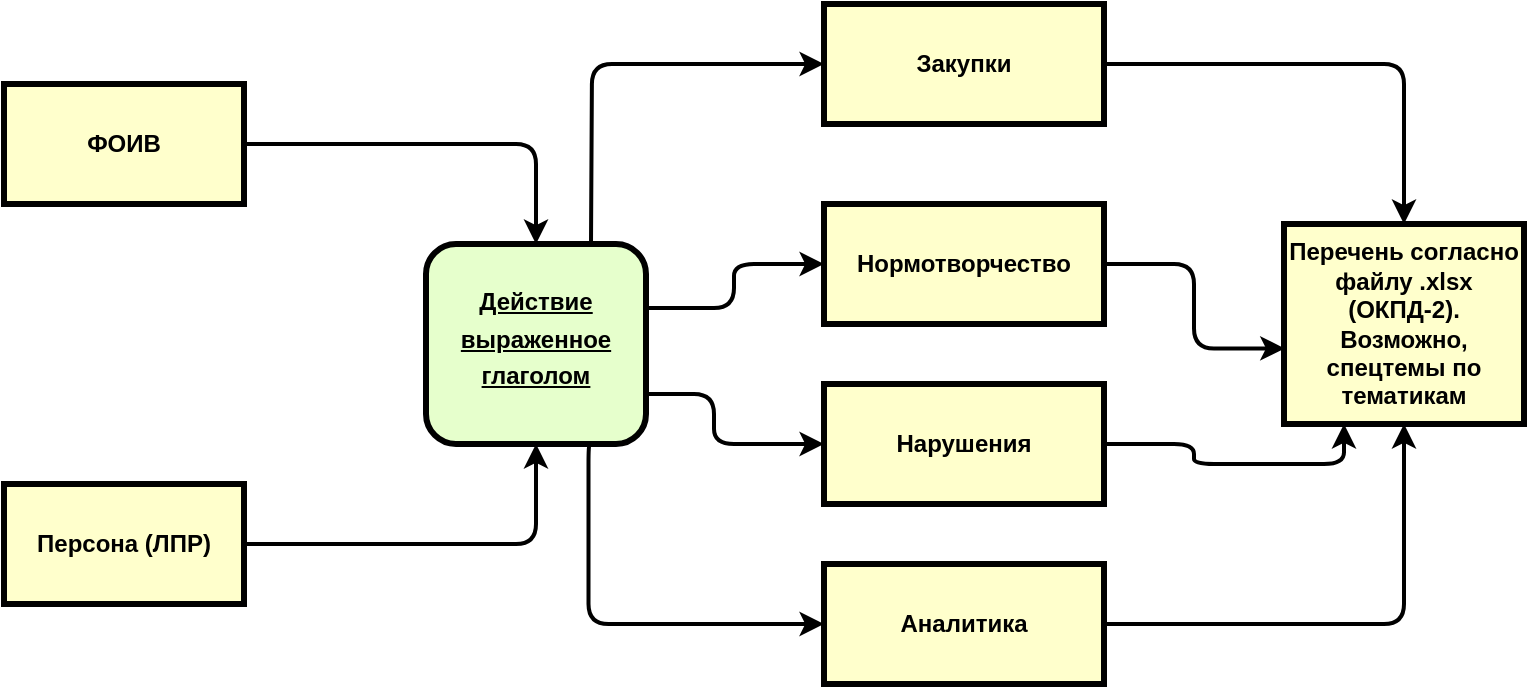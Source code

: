 <mxfile version="15.6.6" type="github">
  <diagram name="Page-1" id="c7558073-3199-34d8-9f00-42111426c3f3">
    <mxGraphModel dx="1022" dy="436" grid="1" gridSize="10" guides="1" tooltips="1" connect="1" arrows="1" fold="1" page="1" pageScale="1" pageWidth="826" pageHeight="1169" background="none" math="0" shadow="0">
      <root>
        <mxCell id="0" />
        <mxCell id="1" parent="0" />
        <mxCell id="l-ijiBefoV0viMx9o1Fx-96" value="ФОИВ" style="whiteSpace=wrap;align=center;verticalAlign=middle;fontStyle=1;strokeWidth=3;fillColor=#FFFFCC;strokeColor=default;fontColor=default;" parent="1" vertex="1">
          <mxGeometry x="33" y="90" width="120" height="60" as="geometry" />
        </mxCell>
        <mxCell id="l-ijiBefoV0viMx9o1Fx-97" value="Персона (ЛПР)" style="whiteSpace=wrap;align=center;verticalAlign=middle;fontStyle=1;strokeWidth=3;fillColor=#FFFFCC;strokeColor=default;fontColor=default;" parent="1" vertex="1">
          <mxGeometry x="33" y="290" width="120" height="60" as="geometry" />
        </mxCell>
        <mxCell id="l-ijiBefoV0viMx9o1Fx-98" value="&lt;p style=&quot;margin: 0px ; margin-top: 4px ; text-align: center ; text-decoration: underline&quot;&gt;&lt;br&gt;&lt;/p&gt;&lt;p style=&quot;margin: 0px ; margin-top: 4px ; text-align: center ; text-decoration: underline&quot;&gt;Действие&lt;/p&gt;&lt;p style=&quot;margin: 0px ; margin-top: 4px ; text-align: center ; text-decoration: underline&quot;&gt;выраженное&lt;/p&gt;&lt;p style=&quot;margin: 0px ; margin-top: 4px ; text-align: center ; text-decoration: underline&quot;&gt;глаголом&lt;/p&gt;&lt;p style=&quot;margin: 0px ; margin-top: 4px ; text-align: center ; text-decoration: underline&quot;&gt;&lt;br&gt;&lt;/p&gt;" style="verticalAlign=middle;align=center;overflow=fill;fontSize=12;fontFamily=Helvetica;html=1;rounded=1;fontStyle=1;strokeWidth=3;fillColor=#E6FFCC;strokeColor=default;fontColor=default;" parent="1" vertex="1">
          <mxGeometry x="244" y="170" width="110" height="100" as="geometry" />
        </mxCell>
        <mxCell id="l-ijiBefoV0viMx9o1Fx-113" value="" style="edgeStyle=orthogonalEdgeStyle;rounded=1;orthogonalLoop=1;jettySize=auto;html=1;labelBackgroundColor=default;fontColor=default;strokeColor=default;strokeWidth=2;" parent="1" source="l-ijiBefoV0viMx9o1Fx-99" target="l-ijiBefoV0viMx9o1Fx-112" edge="1">
          <mxGeometry relative="1" as="geometry" />
        </mxCell>
        <mxCell id="l-ijiBefoV0viMx9o1Fx-99" value="Закупки" style="whiteSpace=wrap;align=center;verticalAlign=middle;fontStyle=1;strokeWidth=3;fillColor=#FFFFCC;strokeColor=default;fontColor=default;" parent="1" vertex="1">
          <mxGeometry x="443" y="50" width="140" height="60" as="geometry" />
        </mxCell>
        <mxCell id="l-ijiBefoV0viMx9o1Fx-100" value="Нормотворчество" style="whiteSpace=wrap;align=center;verticalAlign=middle;fontStyle=1;strokeWidth=3;fillColor=#FFFFCC;strokeColor=default;fontColor=default;" parent="1" vertex="1">
          <mxGeometry x="443" y="150" width="140" height="60" as="geometry" />
        </mxCell>
        <mxCell id="l-ijiBefoV0viMx9o1Fx-101" value="Аналитика" style="whiteSpace=wrap;align=center;verticalAlign=middle;fontStyle=1;strokeWidth=3;fillColor=#FFFFCC;strokeColor=default;fontColor=default;" parent="1" vertex="1">
          <mxGeometry x="443" y="330" width="140" height="60" as="geometry" />
        </mxCell>
        <mxCell id="l-ijiBefoV0viMx9o1Fx-102" value="Нарушения" style="whiteSpace=wrap;align=center;verticalAlign=middle;fontStyle=1;strokeWidth=3;fillColor=#FFFFCC;strokeColor=default;fontColor=default;" parent="1" vertex="1">
          <mxGeometry x="443" y="240" width="140" height="60" as="geometry" />
        </mxCell>
        <mxCell id="l-ijiBefoV0viMx9o1Fx-103" value="" style="edgeStyle=elbowEdgeStyle;elbow=horizontal;strokeColor=default;strokeWidth=2;labelBackgroundColor=default;fontColor=default;exitX=1;exitY=0.5;exitDx=0;exitDy=0;entryX=0.5;entryY=0;entryDx=0;entryDy=0;" parent="1" source="l-ijiBefoV0viMx9o1Fx-96" target="l-ijiBefoV0viMx9o1Fx-98" edge="1">
          <mxGeometry width="100" height="100" relative="1" as="geometry">
            <mxPoint x="229.5" y="40" as="sourcePoint" />
            <mxPoint x="339" y="120" as="targetPoint" />
            <Array as="points">
              <mxPoint x="299" y="140" />
              <mxPoint x="248" y="90" />
              <mxPoint x="298" y="80" />
              <mxPoint x="229.5" y="70" />
            </Array>
          </mxGeometry>
        </mxCell>
        <mxCell id="l-ijiBefoV0viMx9o1Fx-104" value="" style="edgeStyle=elbowEdgeStyle;elbow=horizontal;strokeColor=default;strokeWidth=2;labelBackgroundColor=default;fontColor=default;exitX=1;exitY=0.5;exitDx=0;exitDy=0;entryX=0.5;entryY=1;entryDx=0;entryDy=0;" parent="1" source="l-ijiBefoV0viMx9o1Fx-97" target="l-ijiBefoV0viMx9o1Fx-98" edge="1">
          <mxGeometry width="100" height="100" relative="1" as="geometry">
            <mxPoint x="168" y="320" as="sourcePoint" />
            <mxPoint x="314" y="370" as="targetPoint" />
            <Array as="points">
              <mxPoint x="299" y="300" />
              <mxPoint x="263" y="290" />
              <mxPoint x="313" y="280" />
              <mxPoint x="244.5" y="270" />
            </Array>
          </mxGeometry>
        </mxCell>
        <mxCell id="l-ijiBefoV0viMx9o1Fx-106" value="" style="edgeStyle=elbowEdgeStyle;elbow=horizontal;strokeColor=default;strokeWidth=2;labelBackgroundColor=default;fontColor=default;exitX=0.75;exitY=0;exitDx=0;exitDy=0;entryX=0;entryY=0.5;entryDx=0;entryDy=0;" parent="1" source="l-ijiBefoV0viMx9o1Fx-98" target="l-ijiBefoV0viMx9o1Fx-99" edge="1">
          <mxGeometry width="100" height="100" relative="1" as="geometry">
            <mxPoint x="256.5" y="55" as="sourcePoint" />
            <mxPoint x="402.5" y="105" as="targetPoint" />
            <Array as="points">
              <mxPoint x="327" y="110" />
              <mxPoint x="351.5" y="25" />
              <mxPoint x="401.5" y="15" />
              <mxPoint x="333" y="5" />
            </Array>
          </mxGeometry>
        </mxCell>
        <mxCell id="l-ijiBefoV0viMx9o1Fx-107" value="" style="edgeStyle=elbowEdgeStyle;elbow=horizontal;strokeColor=default;strokeWidth=2;labelBackgroundColor=default;fontColor=default;exitX=0.75;exitY=1;exitDx=0;exitDy=0;entryX=0;entryY=0.5;entryDx=0;entryDy=0;" parent="1" source="l-ijiBefoV0viMx9o1Fx-98" target="l-ijiBefoV0viMx9o1Fx-101" edge="1">
          <mxGeometry width="100" height="100" relative="1" as="geometry">
            <mxPoint x="324.75" y="450" as="sourcePoint" />
            <mxPoint x="418" y="360" as="targetPoint" />
            <Array as="points">
              <mxPoint x="325.25" y="390" />
              <mxPoint x="349.75" y="305" />
              <mxPoint x="399.75" y="295" />
              <mxPoint x="331.25" y="285" />
            </Array>
          </mxGeometry>
        </mxCell>
        <mxCell id="l-ijiBefoV0viMx9o1Fx-108" value="" style="edgeStyle=elbowEdgeStyle;elbow=horizontal;strokeColor=default;strokeWidth=2;labelBackgroundColor=default;fontColor=default;exitX=1;exitY=0.32;exitDx=0;exitDy=0;entryX=0;entryY=0.5;entryDx=0;entryDy=0;exitPerimeter=0;" parent="1" source="l-ijiBefoV0viMx9o1Fx-98" target="l-ijiBefoV0viMx9o1Fx-100" edge="1">
          <mxGeometry width="100" height="100" relative="1" as="geometry">
            <mxPoint x="300.75" y="390" as="sourcePoint" />
            <mxPoint x="417.25" y="300" as="targetPoint" />
            <Array as="points">
              <mxPoint x="398" y="190" />
              <mxPoint x="325.75" y="245" />
              <mxPoint x="375.75" y="235" />
              <mxPoint x="307.25" y="225" />
            </Array>
          </mxGeometry>
        </mxCell>
        <mxCell id="l-ijiBefoV0viMx9o1Fx-109" value="" style="edgeStyle=elbowEdgeStyle;elbow=horizontal;strokeColor=default;strokeWidth=2;labelBackgroundColor=default;fontColor=default;exitX=1;exitY=0.75;exitDx=0;exitDy=0;entryX=0;entryY=0.5;entryDx=0;entryDy=0;" parent="1" source="l-ijiBefoV0viMx9o1Fx-98" target="l-ijiBefoV0viMx9o1Fx-102" edge="1">
          <mxGeometry width="100" height="100" relative="1" as="geometry">
            <mxPoint x="354" y="292" as="sourcePoint" />
            <mxPoint x="443" y="270" as="targetPoint" />
            <Array as="points">
              <mxPoint x="388" y="260" />
              <mxPoint x="325.75" y="335" />
              <mxPoint x="375.75" y="325" />
              <mxPoint x="307.25" y="315" />
            </Array>
          </mxGeometry>
        </mxCell>
        <mxCell id="l-ijiBefoV0viMx9o1Fx-112" value="Перечень согласно&lt;br&gt;файлу .xlsx (ОКПД-2). Возможно, спецтемы по тематикам" style="whiteSpace=wrap;html=1;fontStyle=1;strokeWidth=3;fillColor=#FFFFCC;strokeColor=default;fontColor=default;" parent="1" vertex="1">
          <mxGeometry x="673" y="160" width="120" height="100" as="geometry" />
        </mxCell>
        <mxCell id="pKgcjugFKjFJbnzx2Mi2-1" value="" style="edgeStyle=orthogonalEdgeStyle;rounded=1;orthogonalLoop=1;jettySize=auto;html=1;labelBackgroundColor=default;fontColor=default;strokeColor=default;strokeWidth=2;exitX=1;exitY=0.5;exitDx=0;exitDy=0;entryX=0.003;entryY=0.622;entryDx=0;entryDy=0;entryPerimeter=0;" edge="1" parent="1" source="l-ijiBefoV0viMx9o1Fx-100" target="l-ijiBefoV0viMx9o1Fx-112">
          <mxGeometry relative="1" as="geometry">
            <mxPoint x="590" y="180" as="sourcePoint" />
            <mxPoint x="733" y="300" as="targetPoint" />
          </mxGeometry>
        </mxCell>
        <mxCell id="pKgcjugFKjFJbnzx2Mi2-2" value="" style="edgeStyle=orthogonalEdgeStyle;rounded=1;orthogonalLoop=1;jettySize=auto;html=1;labelBackgroundColor=default;fontColor=default;strokeColor=default;strokeWidth=2;exitX=1;exitY=0.5;exitDx=0;exitDy=0;entryX=0.5;entryY=1;entryDx=0;entryDy=0;" edge="1" parent="1" source="l-ijiBefoV0viMx9o1Fx-101" target="l-ijiBefoV0viMx9o1Fx-112">
          <mxGeometry relative="1" as="geometry">
            <mxPoint x="590" y="360" as="sourcePoint" />
            <mxPoint x="740" y="480" as="targetPoint" />
          </mxGeometry>
        </mxCell>
        <mxCell id="pKgcjugFKjFJbnzx2Mi2-3" value="" style="edgeStyle=orthogonalEdgeStyle;rounded=1;orthogonalLoop=1;jettySize=auto;html=1;labelBackgroundColor=default;fontColor=default;strokeColor=default;strokeWidth=2;exitX=1;exitY=0.5;exitDx=0;exitDy=0;entryX=0.25;entryY=1;entryDx=0;entryDy=0;" edge="1" parent="1" source="l-ijiBefoV0viMx9o1Fx-102" target="l-ijiBefoV0viMx9o1Fx-112">
          <mxGeometry relative="1" as="geometry">
            <mxPoint x="593" y="280" as="sourcePoint" />
            <mxPoint x="683.36" y="337.32" as="targetPoint" />
          </mxGeometry>
        </mxCell>
      </root>
    </mxGraphModel>
  </diagram>
</mxfile>

